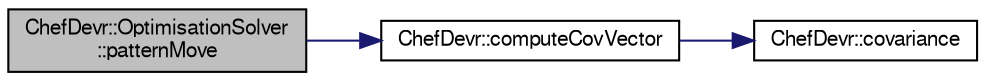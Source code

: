 digraph "ChefDevr::OptimisationSolver::patternMove"
{
 // LATEX_PDF_SIZE
  edge [fontname="FreeSans",fontsize="10",labelfontname="FreeSans",labelfontsize="10"];
  node [fontname="FreeSans",fontsize="10",shape=record];
  rankdir="LR";
  Node22 [label="ChefDevr::OptimisationSolver\l::patternMove",height=0.2,width=0.4,color="black", fillcolor="grey75", style="filled", fontcolor="black",tooltip="Apply X_move to the latent variable vector X. Updates new_X, new_K_minus1, new_detK accordingly."];
  Node22 -> Node23 [color="midnightblue",fontsize="10",style="solid",fontname="FreeSans"];
  Node23 [label="ChefDevr::computeCovVector",height=0.2,width=0.4,color="black", fillcolor="white", style="filled",URL="$namespace_chef_devr.html#a596a285a8d77aad17878f22f23689861",tooltip="Computes the covariance column vector for the coordRef coordinates variable."];
  Node23 -> Node24 [color="midnightblue",fontsize="10",style="solid",fontname="FreeSans"];
  Node24 [label="ChefDevr::covariance",height=0.2,width=0.4,color="black", fillcolor="white", style="filled",URL="$namespace_chef_devr.html#a13ff4baef0481276d6b78f9d47297d0d",tooltip="Covariance function given in the research paper : A Versatile Parametrization for Measured Materials ..."];
}
